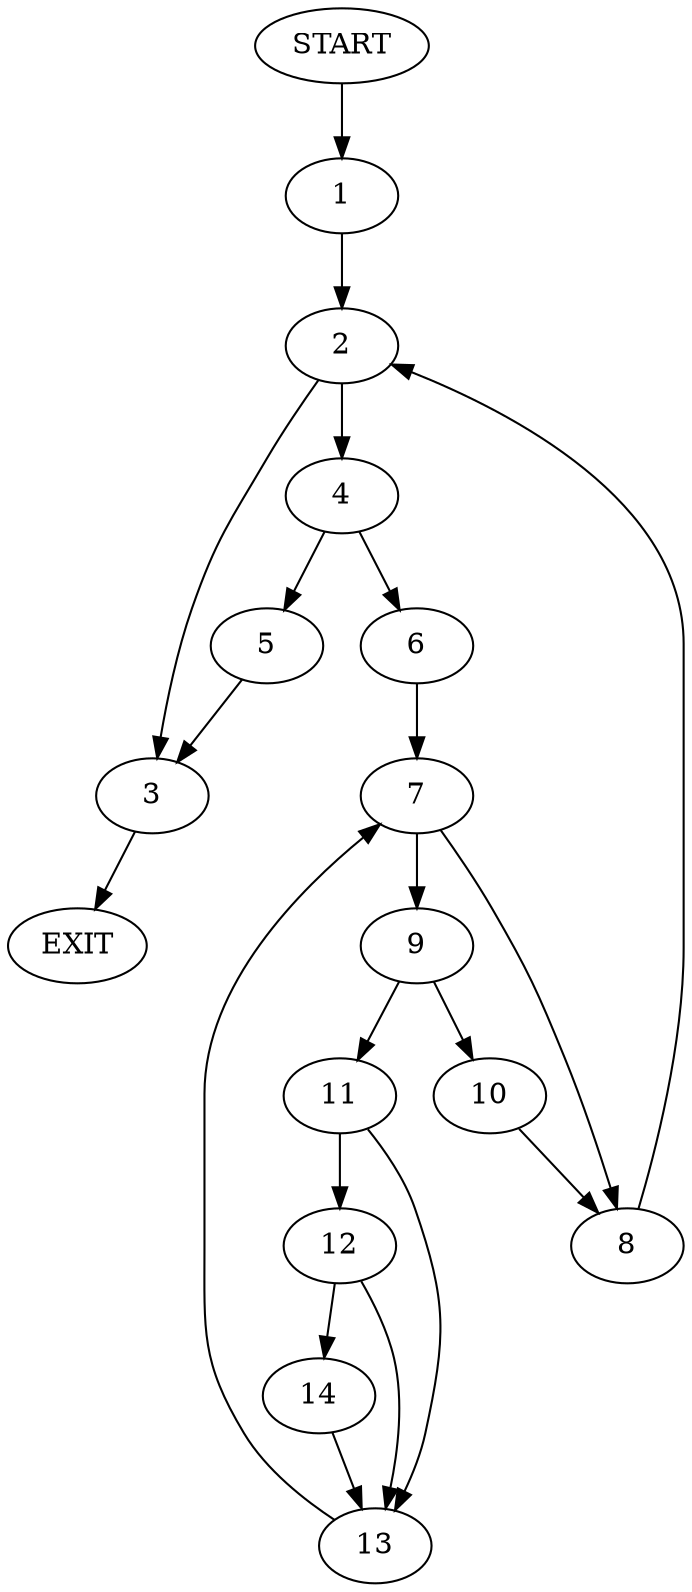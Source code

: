 digraph {
0 [label="START"]
15 [label="EXIT"]
0 -> 1
1 -> 2
2 -> 3
2 -> 4
4 -> 5
4 -> 6
3 -> 15
6 -> 7
5 -> 3
7 -> 8
7 -> 9
8 -> 2
9 -> 10
9 -> 11
10 -> 8
11 -> 12
11 -> 13
13 -> 7
12 -> 13
12 -> 14
14 -> 13
}
